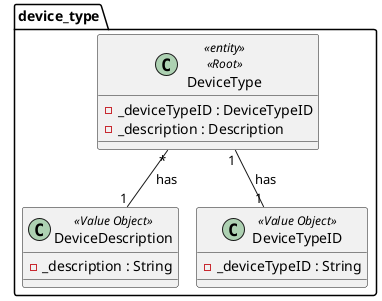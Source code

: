 @startuml
!pragma layout smetana

package device_type {
class DeviceType<<entity>><<Root>> {
    - _deviceTypeID : DeviceTypeID
    - _description : Description
}

class DeviceDescription<<Value Object>> {
    - _description : String
}
class DeviceTypeID<<Value Object>> {
    - _deviceTypeID : String
}

DeviceType "*" -- "1" DeviceDescription : has
DeviceType "1" -- "1" DeviceTypeID : has

@enduml